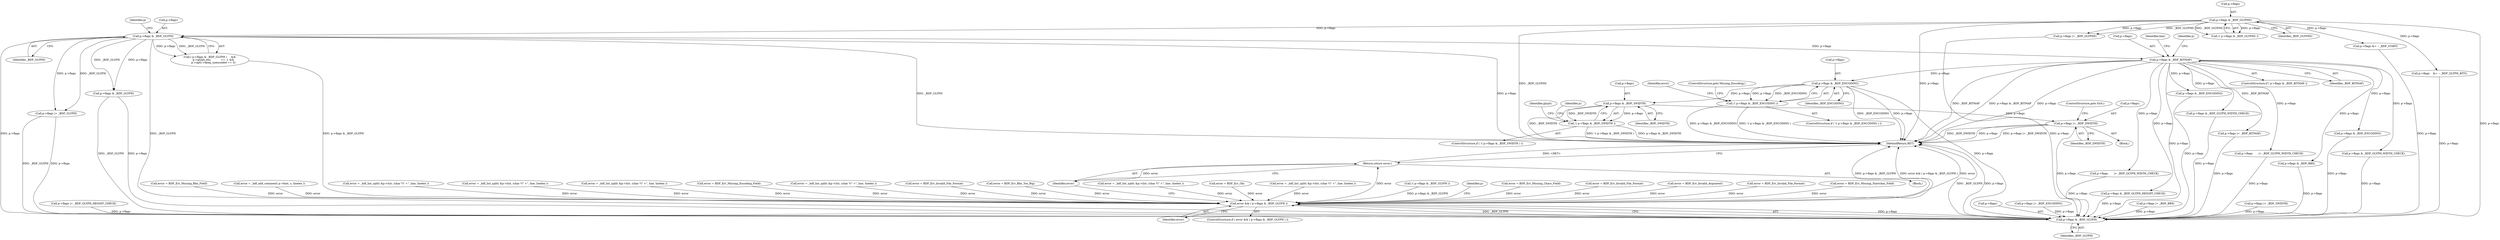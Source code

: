 digraph "0_savannah_7f2e4f4f553f6836be7683f66226afac3fa979b8@pointer" {
"1001059" [label="(Call,p->flags & _BDF_ENCODING)"];
"1000807" [label="(Call,p->flags & _BDF_BITMAP)"];
"1000375" [label="(Call,p->flags & _BDF_GLYPH)"];
"1000240" [label="(Call,p->flags & _BDF_GLYPHS)"];
"1001058" [label="(Call,!( p->flags & _BDF_ENCODING ))"];
"1001098" [label="(Call,p->flags & _BDF_SWIDTH)"];
"1001097" [label="(Call,!( p->flags & _BDF_SWIDTH ))"];
"1001124" [label="(Call,p->flags |= _BDF_DWIDTH)"];
"1001551" [label="(Call,p->flags & _BDF_GLYPH)"];
"1001549" [label="(Call,error && ( p->flags & _BDF_GLYPH ))"];
"1001560" [label="(Return,return error;)"];
"1001544" [label="(Call,error = BDF_Err_Missing_Encoding_Field)"];
"1001066" [label="(Identifier,error)"];
"1000806" [label="(ControlStructure,if ( p->flags & _BDF_BITMAP ))"];
"1000834" [label="(Call,p->flags |= _BDF_GLYPH_HEIGHT_CHECK)"];
"1001065" [label="(Call,error = _bdf_list_split( &p->list, (char *)\" +\", line, linelen ))"];
"1001063" [label="(Identifier,_BDF_ENCODING)"];
"1001099" [label="(Call,p->flags)"];
"1001561" [label="(Identifier,error)"];
"1001006" [label="(Call,p->flags & _BDF_ENCODING)"];
"1000241" [label="(Call,p->flags)"];
"1000442" [label="(Call,error = BDF_Err_Invalid_File_Format)"];
"1001097" [label="(Call,!( p->flags & _BDF_SWIDTH ))"];
"1001507" [label="(Call,error = BDF_Err_Bbx_Too_Big)"];
"1000920" [label="(Call,p->flags & _BDF_GLYPH_WIDTH_CHECK)"];
"1001057" [label="(ControlStructure,if ( !( p->flags & _BDF_ENCODING ) ))"];
"1000407" [label="(Call,error = _bdf_list_split( &p->list, (char *)\" +\", line, linelen ))"];
"1001125" [label="(Call,p->flags)"];
"1001549" [label="(Call,error && ( p->flags & _BDF_GLYPH ))"];
"1001096" [label="(ControlStructure,if ( !( p->flags & _BDF_SWIDTH ) ))"];
"1000981" [label="(Call,p->flags       |= _BDF_GLYPH_WIDTH_CHECK)"];
"1001098" [label="(Call,p->flags & _BDF_SWIDTH)"];
"1001056" [label="(Block,)"];
"1000181" [label="(Call,error = BDF_Err_Ok)"];
"1000258" [label="(Call,error = _bdf_list_split( &p->list, (char *)\" +\", line, linelen ))"];
"1001058" [label="(Call,!( p->flags & _BDF_ENCODING ))"];
"1000828" [label="(Call,p->flags & _BDF_GLYPH_HEIGHT_CHECK)"];
"1000374" [label="(Call,( p->flags & _BDF_GLYPH )     &&\n         p->glyph_enc            == -1 &&\n         p->opts->keep_unencoded == 0)"];
"1000239" [label="(Call,!( p->flags & _BDF_GLYPHS ))"];
"1000322" [label="(Call,p->flags |= _BDF_GLYPHS)"];
"1000348" [label="(Call,p->flags &= ~_BDF_START)"];
"1000484" [label="(Call,!( p->flags & _BDF_GLYPH ))"];
"1001140" [label="(Call,p->flags & _BDF_ENCODING)"];
"1001552" [label="(Call,p->flags)"];
"1001560" [label="(Return,return error;)"];
"1001558" [label="(Identifier,p)"];
"1001124" [label="(Call,p->flags |= _BDF_DWIDTH)"];
"1000770" [label="(Call,p->flags |= _BDF_ENCODING)"];
"1000254" [label="(Call,error = BDF_Err_Missing_Chars_Field)"];
"1001129" [label="(ControlStructure,goto Exit;)"];
"1000375" [label="(Call,p->flags & _BDF_GLYPH)"];
"1001539" [label="(Call,error = BDF_Err_Invalid_File_Format)"];
"1000383" [label="(Identifier,p)"];
"1001106" [label="(Identifier,glyph)"];
"1000309" [label="(Call,error = BDF_Err_Invalid_Argument)"];
"1000975" [label="(Call,p->flags & _BDF_GLYPH_WIDTH_CHECK)"];
"1001551" [label="(Call,p->flags & _BDF_GLYPH)"];
"1000808" [label="(Call,p->flags)"];
"1001533" [label="(Call,p->flags |= _BDF_BITMAP)"];
"1000240" [label="(Call,p->flags & _BDF_GLYPHS)"];
"1000244" [label="(Identifier,_BDF_GLYPHS)"];
"1001060" [label="(Call,p->flags)"];
"1000926" [label="(Call,p->flags       |= _BDF_GLYPH_WIDTH_CHECK)"];
"1000379" [label="(Identifier,_BDF_GLYPH)"];
"1000485" [label="(Call,p->flags & _BDF_GLYPH)"];
"1001059" [label="(Call,p->flags & _BDF_ENCODING)"];
"1000376" [label="(Call,p->flags)"];
"1001128" [label="(Identifier,_BDF_DWIDTH)"];
"1001550" [label="(Identifier,error)"];
"1001548" [label="(ControlStructure,if ( error && ( p->flags & _BDF_GLYPH ) ))"];
"1001562" [label="(MethodReturn,RET)"];
"1000586" [label="(Call,error = BDF_Err_Invalid_File_Format)"];
"1000491" [label="(Call,error = BDF_Err_Missing_Startchar_Field)"];
"1000811" [label="(Identifier,_BDF_BITMAP)"];
"1000999" [label="(Identifier,line)"];
"1001555" [label="(Identifier,_BDF_GLYPH)"];
"1000807" [label="(Call,p->flags & _BDF_BITMAP)"];
"1001439" [label="(Call,p->flags |= _BDF_BBX)"];
"1001456" [label="(Call,p->flags & _BDF_BBX)"];
"1001462" [label="(Call,error = BDF_Err_Missing_Bbx_Field)"];
"1000463" [label="(Call,p->flags |= _BDF_GLYPH)"];
"1000229" [label="(Call,error = _bdf_add_comment( p->font, s, linelen ))"];
"1001064" [label="(ControlStructure,goto Missing_Encoding;)"];
"1000367" [label="(Call,p->flags    &= ~_BDF_GLYPH_BITS)"];
"1001126" [label="(Identifier,p)"];
"1001012" [label="(Call,error = _bdf_list_split( &p->list, (char *)\" +\", line, linelen ))"];
"1001102" [label="(Identifier,_BDF_SWIDTH)"];
"1000168" [label="(Block,)"];
"1001146" [label="(Call,error = _bdf_list_split( &p->list, (char *)\" +\", line, linelen ))"];
"1001043" [label="(Call,p->flags |= _BDF_SWIDTH)"];
"1000495" [label="(Call,error = _bdf_list_split( &p->list, (char *)\" +\", line, linelen ))"];
"1000816" [label="(Identifier,p)"];
"1001059" -> "1001058"  [label="AST: "];
"1001059" -> "1001063"  [label="CFG: "];
"1001060" -> "1001059"  [label="AST: "];
"1001063" -> "1001059"  [label="AST: "];
"1001058" -> "1001059"  [label="CFG: "];
"1001059" -> "1001562"  [label="DDG: _BDF_ENCODING"];
"1001059" -> "1001562"  [label="DDG: p->flags"];
"1001059" -> "1001058"  [label="DDG: p->flags"];
"1001059" -> "1001058"  [label="DDG: _BDF_ENCODING"];
"1000807" -> "1001059"  [label="DDG: p->flags"];
"1001059" -> "1001098"  [label="DDG: p->flags"];
"1001059" -> "1001551"  [label="DDG: p->flags"];
"1000807" -> "1000806"  [label="AST: "];
"1000807" -> "1000811"  [label="CFG: "];
"1000808" -> "1000807"  [label="AST: "];
"1000811" -> "1000807"  [label="AST: "];
"1000816" -> "1000807"  [label="CFG: "];
"1000999" -> "1000807"  [label="CFG: "];
"1000807" -> "1001562"  [label="DDG: p->flags & _BDF_BITMAP"];
"1000807" -> "1001562"  [label="DDG: p->flags"];
"1000807" -> "1001562"  [label="DDG: _BDF_BITMAP"];
"1000375" -> "1000807"  [label="DDG: p->flags"];
"1000807" -> "1000828"  [label="DDG: p->flags"];
"1000807" -> "1000920"  [label="DDG: p->flags"];
"1000807" -> "1000926"  [label="DDG: p->flags"];
"1000807" -> "1000975"  [label="DDG: p->flags"];
"1000807" -> "1000981"  [label="DDG: p->flags"];
"1000807" -> "1001006"  [label="DDG: p->flags"];
"1000807" -> "1001140"  [label="DDG: p->flags"];
"1000807" -> "1001456"  [label="DDG: p->flags"];
"1000807" -> "1001533"  [label="DDG: _BDF_BITMAP"];
"1000807" -> "1001551"  [label="DDG: p->flags"];
"1000375" -> "1000374"  [label="AST: "];
"1000375" -> "1000379"  [label="CFG: "];
"1000376" -> "1000375"  [label="AST: "];
"1000379" -> "1000375"  [label="AST: "];
"1000383" -> "1000375"  [label="CFG: "];
"1000374" -> "1000375"  [label="CFG: "];
"1000375" -> "1001562"  [label="DDG: p->flags"];
"1000375" -> "1001562"  [label="DDG: _BDF_GLYPH"];
"1000375" -> "1000374"  [label="DDG: p->flags"];
"1000375" -> "1000374"  [label="DDG: _BDF_GLYPH"];
"1000240" -> "1000375"  [label="DDG: p->flags"];
"1000375" -> "1000463"  [label="DDG: p->flags"];
"1000375" -> "1000463"  [label="DDG: _BDF_GLYPH"];
"1000375" -> "1000485"  [label="DDG: p->flags"];
"1000375" -> "1000485"  [label="DDG: _BDF_GLYPH"];
"1000375" -> "1001551"  [label="DDG: p->flags"];
"1000375" -> "1001551"  [label="DDG: _BDF_GLYPH"];
"1000240" -> "1000239"  [label="AST: "];
"1000240" -> "1000244"  [label="CFG: "];
"1000241" -> "1000240"  [label="AST: "];
"1000244" -> "1000240"  [label="AST: "];
"1000239" -> "1000240"  [label="CFG: "];
"1000240" -> "1001562"  [label="DDG: _BDF_GLYPHS"];
"1000240" -> "1001562"  [label="DDG: p->flags"];
"1000240" -> "1000239"  [label="DDG: p->flags"];
"1000240" -> "1000239"  [label="DDG: _BDF_GLYPHS"];
"1000240" -> "1000322"  [label="DDG: p->flags"];
"1000240" -> "1000322"  [label="DDG: _BDF_GLYPHS"];
"1000240" -> "1000348"  [label="DDG: p->flags"];
"1000240" -> "1000367"  [label="DDG: p->flags"];
"1000240" -> "1001551"  [label="DDG: p->flags"];
"1001058" -> "1001057"  [label="AST: "];
"1001064" -> "1001058"  [label="CFG: "];
"1001066" -> "1001058"  [label="CFG: "];
"1001058" -> "1001562"  [label="DDG: !( p->flags & _BDF_ENCODING )"];
"1001058" -> "1001562"  [label="DDG: p->flags & _BDF_ENCODING"];
"1001098" -> "1001097"  [label="AST: "];
"1001098" -> "1001102"  [label="CFG: "];
"1001099" -> "1001098"  [label="AST: "];
"1001102" -> "1001098"  [label="AST: "];
"1001097" -> "1001098"  [label="CFG: "];
"1001098" -> "1001562"  [label="DDG: _BDF_SWIDTH"];
"1001098" -> "1001097"  [label="DDG: p->flags"];
"1001098" -> "1001097"  [label="DDG: _BDF_SWIDTH"];
"1001098" -> "1001124"  [label="DDG: p->flags"];
"1001097" -> "1001096"  [label="AST: "];
"1001106" -> "1001097"  [label="CFG: "];
"1001126" -> "1001097"  [label="CFG: "];
"1001097" -> "1001562"  [label="DDG: !( p->flags & _BDF_SWIDTH )"];
"1001097" -> "1001562"  [label="DDG: p->flags & _BDF_SWIDTH"];
"1001124" -> "1001056"  [label="AST: "];
"1001124" -> "1001128"  [label="CFG: "];
"1001125" -> "1001124"  [label="AST: "];
"1001128" -> "1001124"  [label="AST: "];
"1001129" -> "1001124"  [label="CFG: "];
"1001124" -> "1001562"  [label="DDG: p->flags |= _BDF_DWIDTH"];
"1001124" -> "1001562"  [label="DDG: _BDF_DWIDTH"];
"1001124" -> "1001562"  [label="DDG: p->flags"];
"1001124" -> "1001551"  [label="DDG: p->flags"];
"1001551" -> "1001549"  [label="AST: "];
"1001551" -> "1001555"  [label="CFG: "];
"1001552" -> "1001551"  [label="AST: "];
"1001555" -> "1001551"  [label="AST: "];
"1001549" -> "1001551"  [label="CFG: "];
"1001551" -> "1001562"  [label="DDG: _BDF_GLYPH"];
"1001551" -> "1001562"  [label="DDG: p->flags"];
"1001551" -> "1001549"  [label="DDG: p->flags"];
"1001551" -> "1001549"  [label="DDG: _BDF_GLYPH"];
"1001043" -> "1001551"  [label="DDG: p->flags"];
"1001006" -> "1001551"  [label="DDG: p->flags"];
"1000834" -> "1001551"  [label="DDG: p->flags"];
"1000463" -> "1001551"  [label="DDG: p->flags"];
"1000463" -> "1001551"  [label="DDG: _BDF_GLYPH"];
"1000975" -> "1001551"  [label="DDG: p->flags"];
"1001439" -> "1001551"  [label="DDG: p->flags"];
"1000348" -> "1001551"  [label="DDG: p->flags"];
"1000485" -> "1001551"  [label="DDG: p->flags"];
"1000485" -> "1001551"  [label="DDG: _BDF_GLYPH"];
"1000828" -> "1001551"  [label="DDG: p->flags"];
"1000981" -> "1001551"  [label="DDG: p->flags"];
"1000920" -> "1001551"  [label="DDG: p->flags"];
"1001533" -> "1001551"  [label="DDG: p->flags"];
"1000926" -> "1001551"  [label="DDG: p->flags"];
"1000367" -> "1001551"  [label="DDG: p->flags"];
"1001456" -> "1001551"  [label="DDG: p->flags"];
"1000322" -> "1001551"  [label="DDG: p->flags"];
"1001140" -> "1001551"  [label="DDG: p->flags"];
"1000770" -> "1001551"  [label="DDG: p->flags"];
"1001549" -> "1001548"  [label="AST: "];
"1001549" -> "1001550"  [label="CFG: "];
"1001550" -> "1001549"  [label="AST: "];
"1001558" -> "1001549"  [label="CFG: "];
"1001561" -> "1001549"  [label="CFG: "];
"1001549" -> "1001562"  [label="DDG: p->flags & _BDF_GLYPH"];
"1001549" -> "1001562"  [label="DDG: error && ( p->flags & _BDF_GLYPH )"];
"1001549" -> "1001562"  [label="DDG: error"];
"1001065" -> "1001549"  [label="DDG: error"];
"1000442" -> "1001549"  [label="DDG: error"];
"1000495" -> "1001549"  [label="DDG: error"];
"1000254" -> "1001549"  [label="DDG: error"];
"1000407" -> "1001549"  [label="DDG: error"];
"1000586" -> "1001549"  [label="DDG: error"];
"1000491" -> "1001549"  [label="DDG: error"];
"1001539" -> "1001549"  [label="DDG: error"];
"1000181" -> "1001549"  [label="DDG: error"];
"1000258" -> "1001549"  [label="DDG: error"];
"1000309" -> "1001549"  [label="DDG: error"];
"1001544" -> "1001549"  [label="DDG: error"];
"1001462" -> "1001549"  [label="DDG: error"];
"1001012" -> "1001549"  [label="DDG: error"];
"1001507" -> "1001549"  [label="DDG: error"];
"1000229" -> "1001549"  [label="DDG: error"];
"1001146" -> "1001549"  [label="DDG: error"];
"1000374" -> "1001549"  [label="DDG: p->flags & _BDF_GLYPH"];
"1000484" -> "1001549"  [label="DDG: p->flags & _BDF_GLYPH"];
"1001549" -> "1001560"  [label="DDG: error"];
"1001560" -> "1000168"  [label="AST: "];
"1001560" -> "1001561"  [label="CFG: "];
"1001561" -> "1001560"  [label="AST: "];
"1001562" -> "1001560"  [label="CFG: "];
"1001560" -> "1001562"  [label="DDG: <RET>"];
"1001561" -> "1001560"  [label="DDG: error"];
}
